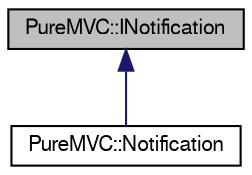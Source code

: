 digraph G
{
  edge [fontname="FreeSans",fontsize="10",labelfontname="FreeSans",labelfontsize="10"];
  node [fontname="FreeSans",fontsize="10",shape=record];
  Node1 [label="PureMVC::INotification",height=0.2,width=0.4,color="black", fillcolor="grey75", style="filled" fontcolor="black"];
  Node1 -> Node2 [dir=back,color="midnightblue",fontsize="10",style="solid"];
  Node2 [label="PureMVC::Notification",height=0.2,width=0.4,color="black", fillcolor="white", style="filled",URL="$class_pure_m_v_c_1_1_notification.html",tooltip="A base INotification implementation."];
}
